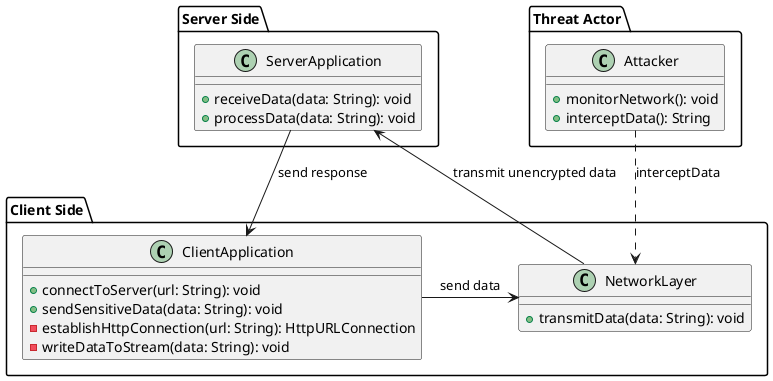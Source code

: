 @startuml "Panama papers"
package "Client Side" {
  class ClientApplication {
    +connectToServer(url: String): void
    +sendSensitiveData(data: String): void
    -establishHttpConnection(url: String): HttpURLConnection
    -writeDataToStream(data: String): void
  }

  class NetworkLayer {
    +transmitData(data: String): void
  }
}

package "Server Side" {
  class ServerApplication {
    +receiveData(data: String): void
    +processData(data: String): void
  }
}

package "Threat Actor" {
  class Attacker {
    +monitorNetwork(): void
    +interceptData(): String
  }
}

ClientApplication -> NetworkLayer : send data
NetworkLayer -> ServerApplication : transmit unencrypted data
Attacker ..> NetworkLayer : interceptData
ServerApplication --> ClientApplication : send response
